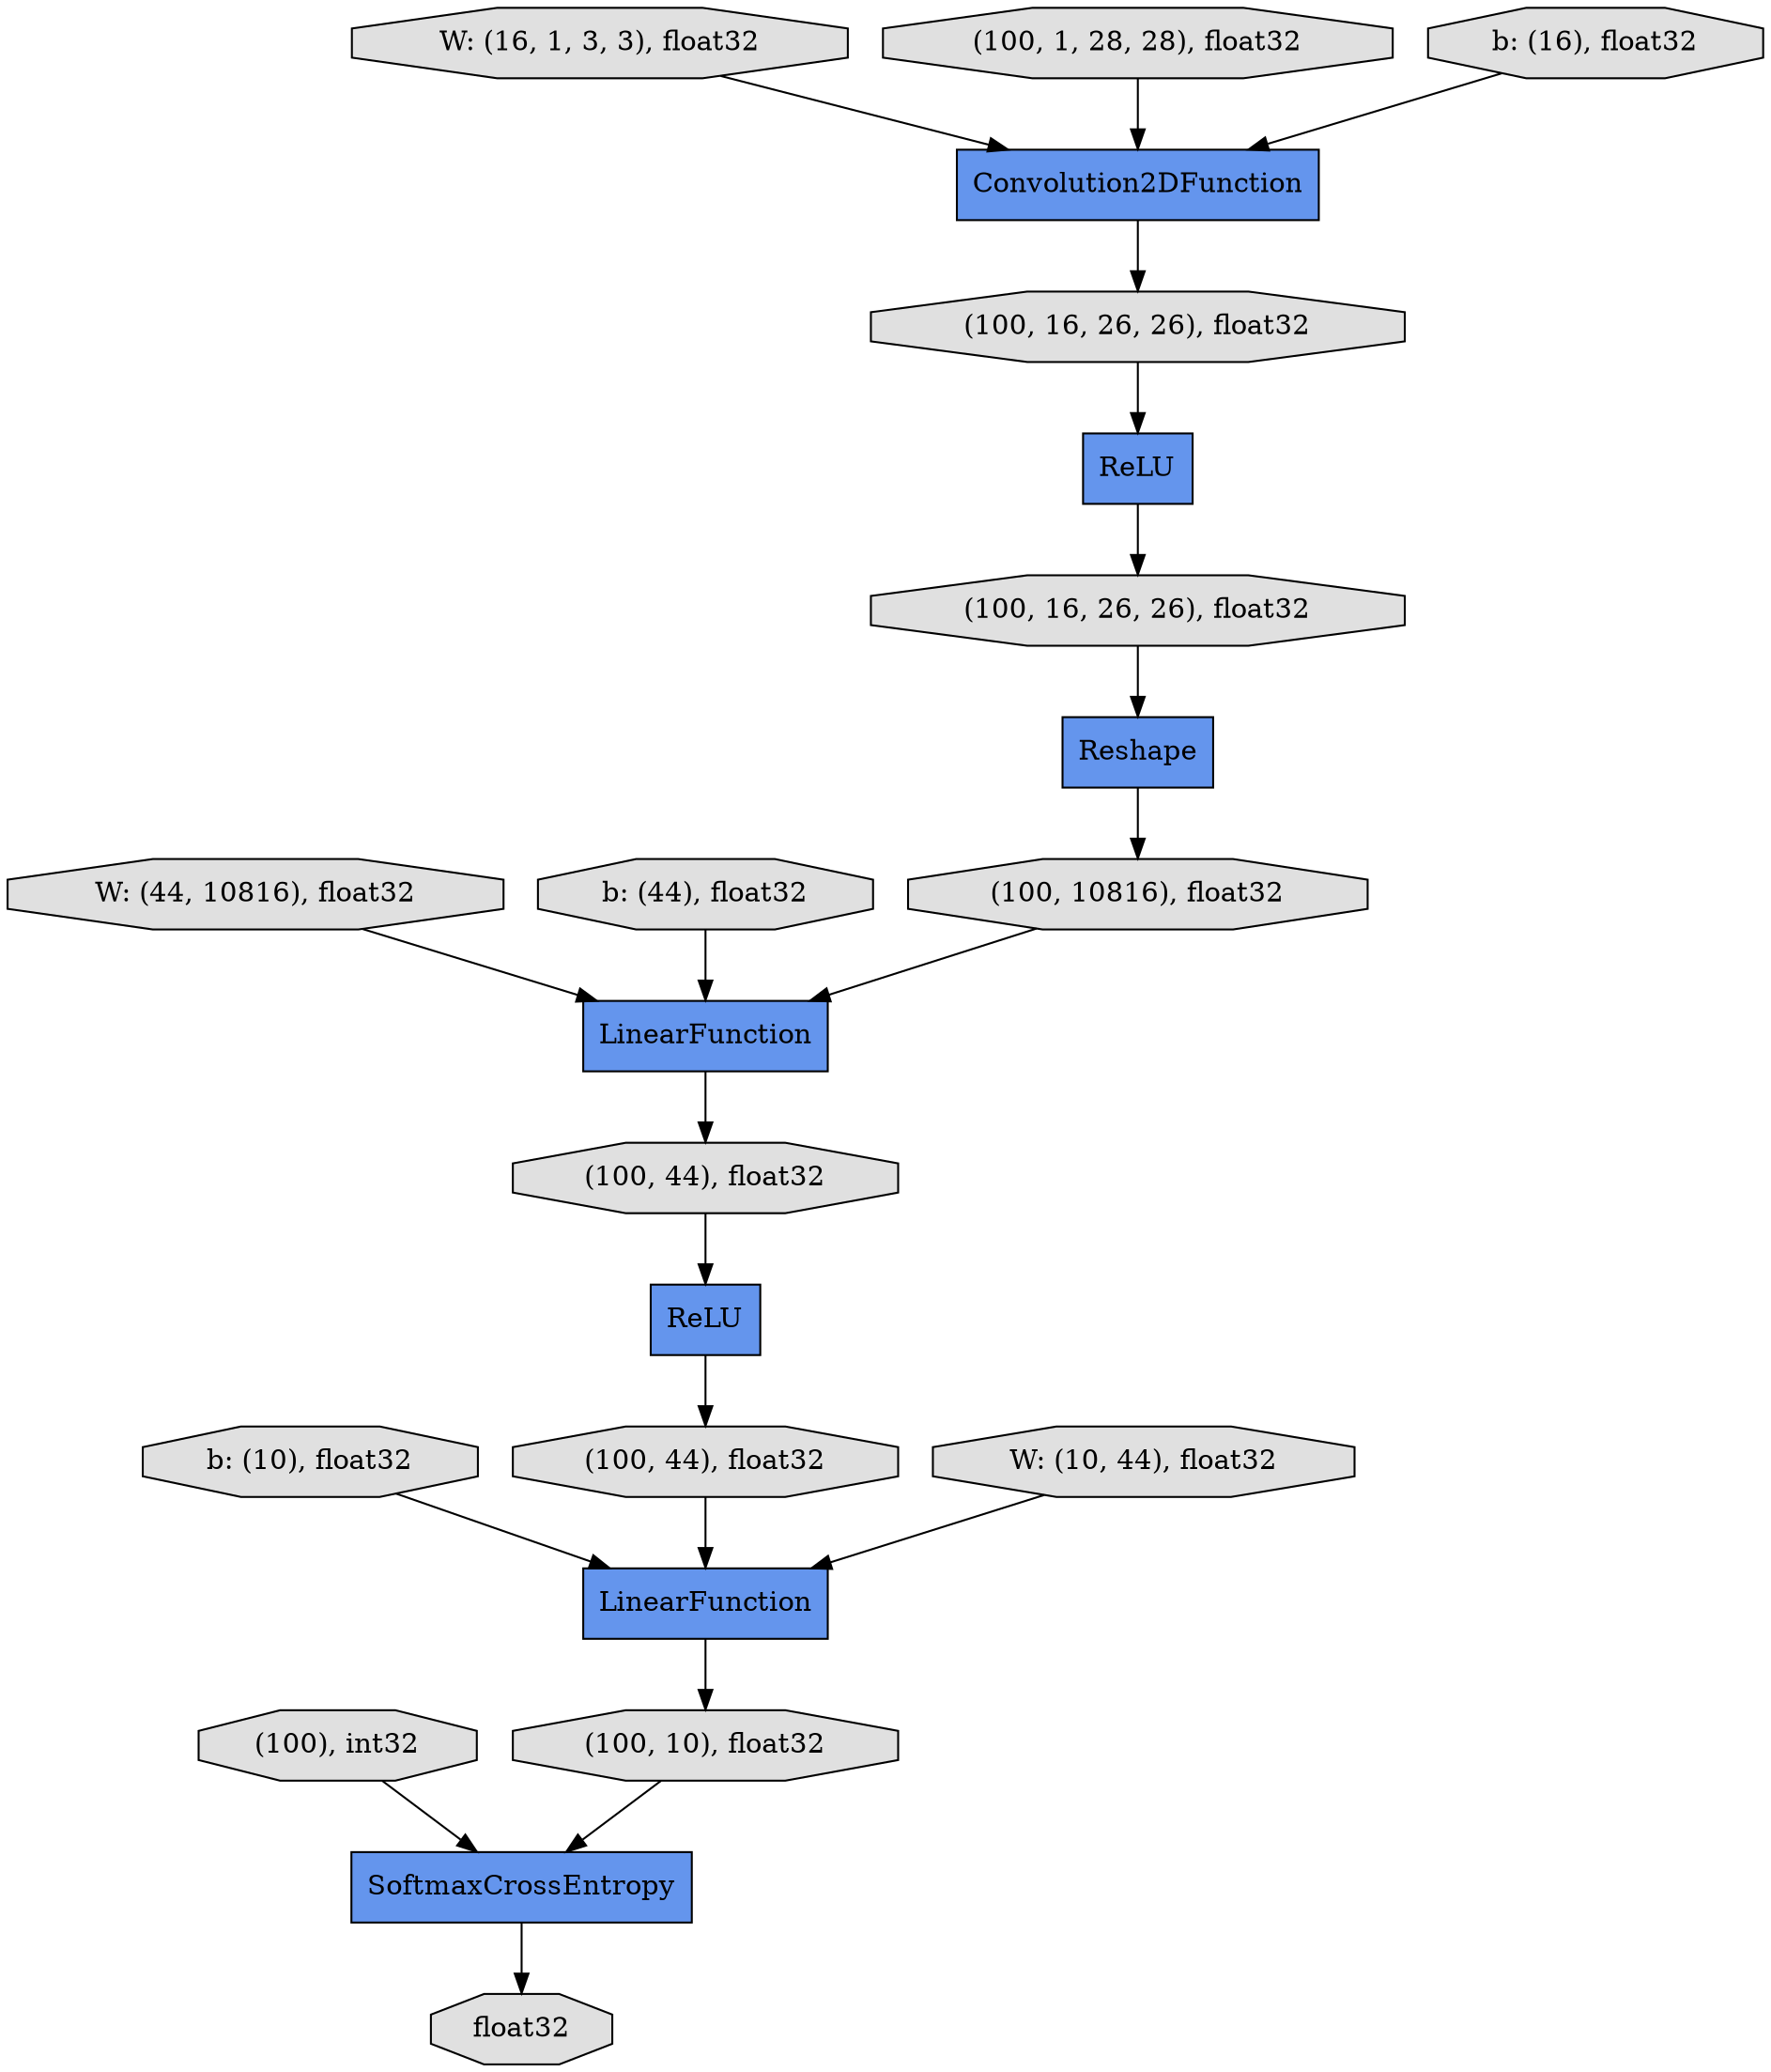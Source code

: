 digraph graphname{rankdir=TB;140649496193064 [label="(100), int32",shape="octagon",fillcolor="#E0E0E0",style="filled"];140649496193120 [label="b: (10), float32",shape="octagon",fillcolor="#E0E0E0",style="filled"];140649496193288 [label="float32",shape="octagon",fillcolor="#E0E0E0",style="filled"];140649496191328 [label="LinearFunction",shape="record",fillcolor="#6495ED",style="filled"];140649496193400 [label="LinearFunction",shape="record",fillcolor="#6495ED",style="filled"];140649496191384 [label="ReLU",shape="record",fillcolor="#6495ED",style="filled"];140649496193456 [label="SoftmaxCrossEntropy",shape="record",fillcolor="#6495ED",style="filled"];140649496193512 [label="(100, 44), float32",shape="octagon",fillcolor="#E0E0E0",style="filled"];140649516618248 [label="Convolution2DFunction",shape="record",fillcolor="#6495ED",style="filled"];140649496191496 [label="W: (16, 1, 3, 3), float32",shape="octagon",fillcolor="#E0E0E0",style="filled"];140649496193568 [label="(100, 44), float32",shape="octagon",fillcolor="#E0E0E0",style="filled"];140649516704320 [label="(100, 1, 28, 28), float32",shape="octagon",fillcolor="#E0E0E0",style="filled"];140649516704656 [label="ReLU",shape="record",fillcolor="#6495ED",style="filled"];140649496191944 [label="W: (44, 10816), float32",shape="octagon",fillcolor="#E0E0E0",style="filled"];140649496192000 [label="b: (16), float32",shape="octagon",fillcolor="#E0E0E0",style="filled"];140649496192280 [label="b: (44), float32",shape="octagon",fillcolor="#E0E0E0",style="filled"];140649516510568 [label="Reshape",shape="record",fillcolor="#6495ED",style="filled"];140649496192392 [label="(100, 10816), float32",shape="octagon",fillcolor="#E0E0E0",style="filled"];140649496192728 [label="W: (10, 44), float32",shape="octagon",fillcolor="#E0E0E0",style="filled"];140649516510960 [label="(100, 16, 26, 26), float32",shape="octagon",fillcolor="#E0E0E0",style="filled"];140649496192784 [label="(100, 10), float32",shape="octagon",fillcolor="#E0E0E0",style="filled"];140649516707680 [label="(100, 16, 26, 26), float32",shape="octagon",fillcolor="#E0E0E0",style="filled"];140649496191496 -> 140649516618248;140649496193400 -> 140649496192784;140649496192280 -> 140649496191328;140649496193568 -> 140649496191384;140649516707680 -> 140649516704656;140649496191384 -> 140649496193512;140649496193512 -> 140649496193400;140649496191944 -> 140649496191328;140649496193456 -> 140649496193288;140649516704656 -> 140649516510960;140649496192784 -> 140649496193456;140649496193064 -> 140649496193456;140649516618248 -> 140649516707680;140649496192728 -> 140649496193400;140649496191328 -> 140649496193568;140649516510568 -> 140649496192392;140649496193120 -> 140649496193400;140649496192392 -> 140649496191328;140649516704320 -> 140649516618248;140649516510960 -> 140649516510568;140649496192000 -> 140649516618248;}